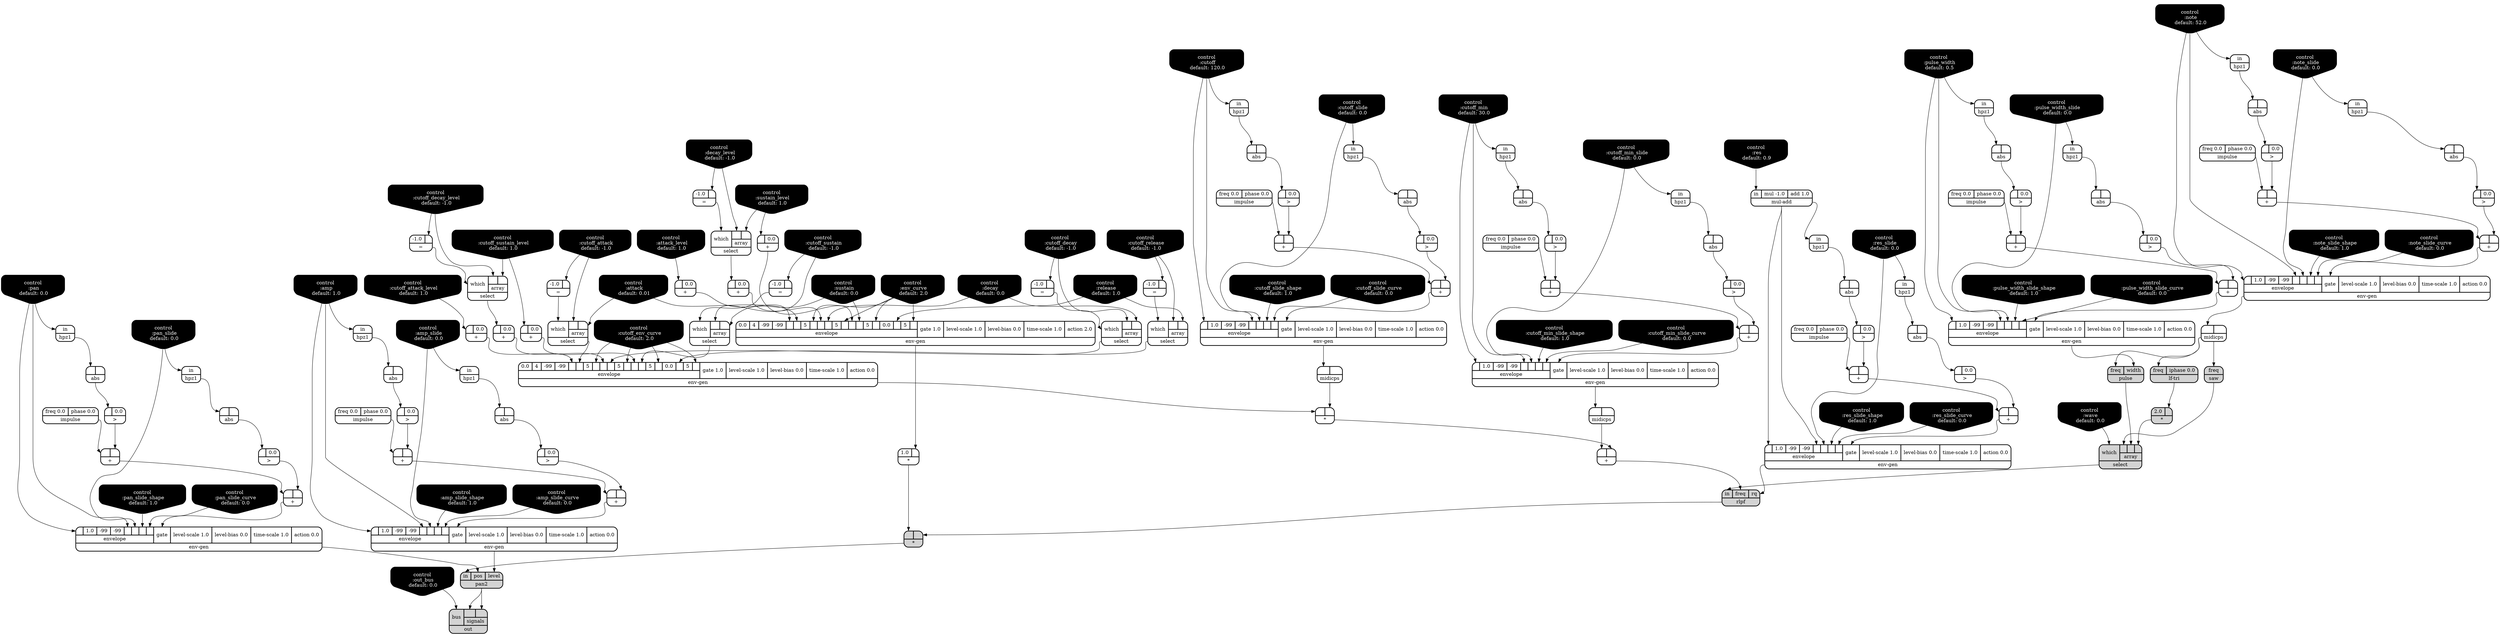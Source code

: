digraph synthdef {
78 [label = "{{ <a> 1.0|<b> } |<__UG_NAME__>* }" style="bold, rounded" shape=record rankdir=LR];
92 [label = "{{ <a> 2.0|<b> } |<__UG_NAME__>* }" style="filled, bold, rounded"  shape=record rankdir=LR];
126 [label = "{{ <a> |<b> } |<__UG_NAME__>* }" style="bold, rounded" shape=record rankdir=LR];
132 [label = "{{ <a> |<b> } |<__UG_NAME__>* }" style="filled, bold, rounded"  shape=record rankdir=LR];
50 [label = "{{ <a> |<b> } |<__UG_NAME__>+ }" style="bold, rounded" shape=record rankdir=LR];
54 [label = "{{ <a> |<b> } |<__UG_NAME__>+ }" style="bold, rounded" shape=record rankdir=LR];
69 [label = "{{ <a> |<b> } |<__UG_NAME__>+ }" style="bold, rounded" shape=record rankdir=LR];
70 [label = "{{ <a> |<b> 0.0} |<__UG_NAME__>+ }" style="bold, rounded" shape=record rankdir=LR];
72 [label = "{{ <a> |<b> 0.0} |<__UG_NAME__>+ }" style="bold, rounded" shape=record rankdir=LR];
75 [label = "{{ <a> |<b> 0.0} |<__UG_NAME__>+ }" style="bold, rounded" shape=record rankdir=LR];
76 [label = "{{ <a> |<b> 0.0} |<__UG_NAME__>+ }" style="bold, rounded" shape=record rankdir=LR];
83 [label = "{{ <a> |<b> } |<__UG_NAME__>+ }" style="bold, rounded" shape=record rankdir=LR];
87 [label = "{{ <a> |<b> } |<__UG_NAME__>+ }" style="bold, rounded" shape=record rankdir=LR];
99 [label = "{{ <a> |<b> } |<__UG_NAME__>+ }" style="bold, rounded" shape=record rankdir=LR];
103 [label = "{{ <a> |<b> } |<__UG_NAME__>+ }" style="bold, rounded" shape=record rankdir=LR];
112 [label = "{{ <a> |<b> 0.0} |<__UG_NAME__>+ }" style="bold, rounded" shape=record rankdir=LR];
114 [label = "{{ <a> |<b> 0.0} |<__UG_NAME__>+ }" style="bold, rounded" shape=record rankdir=LR];
122 [label = "{{ <a> |<b> } |<__UG_NAME__>+ }" style="bold, rounded" shape=record rankdir=LR];
123 [label = "{{ <a> |<b> } |<__UG_NAME__>+ }" style="bold, rounded" shape=record rankdir=LR];
127 [label = "{{ <a> |<b> } |<__UG_NAME__>+ }" style="bold, rounded" shape=record rankdir=LR];
129 [label = "{{ <a> |<b> } |<__UG_NAME__>+ }" style="bold, rounded" shape=record rankdir=LR];
136 [label = "{{ <a> |<b> } |<__UG_NAME__>+ }" style="bold, rounded" shape=record rankdir=LR];
140 [label = "{{ <a> |<b> } |<__UG_NAME__>+ }" style="bold, rounded" shape=record rankdir=LR];
147 [label = "{{ <a> |<b> } |<__UG_NAME__>+ }" style="bold, rounded" shape=record rankdir=LR];
148 [label = "{{ <a> |<b> } |<__UG_NAME__>+ }" style="bold, rounded" shape=record rankdir=LR];
71 [label = "{{ <a> -1.0|<b> } |<__UG_NAME__>= }" style="bold, rounded" shape=record rankdir=LR];
73 [label = "{{ <a> -1.0|<b> } |<__UG_NAME__>= }" style="bold, rounded" shape=record rankdir=LR];
94 [label = "{{ <a> -1.0|<b> } |<__UG_NAME__>= }" style="bold, rounded" shape=record rankdir=LR];
108 [label = "{{ <a> -1.0|<b> } |<__UG_NAME__>= }" style="bold, rounded" shape=record rankdir=LR];
110 [label = "{{ <a> -1.0|<b> } |<__UG_NAME__>= }" style="bold, rounded" shape=record rankdir=LR];
116 [label = "{{ <a> -1.0|<b> } |<__UG_NAME__>= }" style="bold, rounded" shape=record rankdir=LR];
49 [label = "{{ <a> |<b> 0.0} |<__UG_NAME__>\> }" style="bold, rounded" shape=record rankdir=LR];
53 [label = "{{ <a> |<b> 0.0} |<__UG_NAME__>\> }" style="bold, rounded" shape=record rankdir=LR];
59 [label = "{{ <a> |<b> 0.0} |<__UG_NAME__>\> }" style="bold, rounded" shape=record rankdir=LR];
63 [label = "{{ <a> |<b> 0.0} |<__UG_NAME__>\> }" style="bold, rounded" shape=record rankdir=LR];
68 [label = "{{ <a> |<b> 0.0} |<__UG_NAME__>\> }" style="bold, rounded" shape=record rankdir=LR];
82 [label = "{{ <a> |<b> 0.0} |<__UG_NAME__>\> }" style="bold, rounded" shape=record rankdir=LR];
86 [label = "{{ <a> |<b> 0.0} |<__UG_NAME__>\> }" style="bold, rounded" shape=record rankdir=LR];
98 [label = "{{ <a> |<b> 0.0} |<__UG_NAME__>\> }" style="bold, rounded" shape=record rankdir=LR];
102 [label = "{{ <a> |<b> 0.0} |<__UG_NAME__>\> }" style="bold, rounded" shape=record rankdir=LR];
121 [label = "{{ <a> |<b> 0.0} |<__UG_NAME__>\> }" style="bold, rounded" shape=record rankdir=LR];
128 [label = "{{ <a> |<b> 0.0} |<__UG_NAME__>\> }" style="bold, rounded" shape=record rankdir=LR];
139 [label = "{{ <a> |<b> 0.0} |<__UG_NAME__>\> }" style="bold, rounded" shape=record rankdir=LR];
142 [label = "{{ <a> |<b> 0.0} |<__UG_NAME__>\> }" style="bold, rounded" shape=record rankdir=LR];
145 [label = "{{ <a> |<b> 0.0} |<__UG_NAME__>\> }" style="bold, rounded" shape=record rankdir=LR];
47 [label = "{{ <a> |<b> } |<__UG_NAME__>abs }" style="bold, rounded" shape=record rankdir=LR];
52 [label = "{{ <a> |<b> } |<__UG_NAME__>abs }" style="bold, rounded" shape=record rankdir=LR];
58 [label = "{{ <a> |<b> } |<__UG_NAME__>abs }" style="bold, rounded" shape=record rankdir=LR];
61 [label = "{{ <a> |<b> } |<__UG_NAME__>abs }" style="bold, rounded" shape=record rankdir=LR];
62 [label = "{{ <a> |<b> } |<__UG_NAME__>abs }" style="bold, rounded" shape=record rankdir=LR];
67 [label = "{{ <a> |<b> } |<__UG_NAME__>abs }" style="bold, rounded" shape=record rankdir=LR];
81 [label = "{{ <a> |<b> } |<__UG_NAME__>abs }" style="bold, rounded" shape=record rankdir=LR];
85 [label = "{{ <a> |<b> } |<__UG_NAME__>abs }" style="bold, rounded" shape=record rankdir=LR];
97 [label = "{{ <a> |<b> } |<__UG_NAME__>abs }" style="bold, rounded" shape=record rankdir=LR];
101 [label = "{{ <a> |<b> } |<__UG_NAME__>abs }" style="bold, rounded" shape=record rankdir=LR];
120 [label = "{{ <a> |<b> } |<__UG_NAME__>abs }" style="bold, rounded" shape=record rankdir=LR];
138 [label = "{{ <a> |<b> } |<__UG_NAME__>abs }" style="bold, rounded" shape=record rankdir=LR];
141 [label = "{{ <a> |<b> } |<__UG_NAME__>abs }" style="bold, rounded" shape=record rankdir=LR];
144 [label = "{{ <a> |<b> } |<__UG_NAME__>abs }" style="bold, rounded" shape=record rankdir=LR];
0 [label = "control
 :note
 default: 52.0" shape=invhouse style="rounded, filled, bold" fillcolor=black fontcolor=white ]; 
1 [label = "control
 :note_slide
 default: 0.0" shape=invhouse style="rounded, filled, bold" fillcolor=black fontcolor=white ]; 
2 [label = "control
 :note_slide_shape
 default: 1.0" shape=invhouse style="rounded, filled, bold" fillcolor=black fontcolor=white ]; 
3 [label = "control
 :note_slide_curve
 default: 0.0" shape=invhouse style="rounded, filled, bold" fillcolor=black fontcolor=white ]; 
4 [label = "control
 :amp
 default: 1.0" shape=invhouse style="rounded, filled, bold" fillcolor=black fontcolor=white ]; 
5 [label = "control
 :amp_slide
 default: 0.0" shape=invhouse style="rounded, filled, bold" fillcolor=black fontcolor=white ]; 
6 [label = "control
 :amp_slide_shape
 default: 1.0" shape=invhouse style="rounded, filled, bold" fillcolor=black fontcolor=white ]; 
7 [label = "control
 :amp_slide_curve
 default: 0.0" shape=invhouse style="rounded, filled, bold" fillcolor=black fontcolor=white ]; 
8 [label = "control
 :pan
 default: 0.0" shape=invhouse style="rounded, filled, bold" fillcolor=black fontcolor=white ]; 
9 [label = "control
 :pan_slide
 default: 0.0" shape=invhouse style="rounded, filled, bold" fillcolor=black fontcolor=white ]; 
10 [label = "control
 :pan_slide_shape
 default: 1.0" shape=invhouse style="rounded, filled, bold" fillcolor=black fontcolor=white ]; 
11 [label = "control
 :pan_slide_curve
 default: 0.0" shape=invhouse style="rounded, filled, bold" fillcolor=black fontcolor=white ]; 
12 [label = "control
 :attack
 default: 0.01" shape=invhouse style="rounded, filled, bold" fillcolor=black fontcolor=white ]; 
13 [label = "control
 :sustain
 default: 0.0" shape=invhouse style="rounded, filled, bold" fillcolor=black fontcolor=white ]; 
14 [label = "control
 :decay
 default: 0.0" shape=invhouse style="rounded, filled, bold" fillcolor=black fontcolor=white ]; 
15 [label = "control
 :release
 default: 1.0" shape=invhouse style="rounded, filled, bold" fillcolor=black fontcolor=white ]; 
16 [label = "control
 :attack_level
 default: 1.0" shape=invhouse style="rounded, filled, bold" fillcolor=black fontcolor=white ]; 
17 [label = "control
 :decay_level
 default: -1.0" shape=invhouse style="rounded, filled, bold" fillcolor=black fontcolor=white ]; 
18 [label = "control
 :sustain_level
 default: 1.0" shape=invhouse style="rounded, filled, bold" fillcolor=black fontcolor=white ]; 
19 [label = "control
 :env_curve
 default: 2.0" shape=invhouse style="rounded, filled, bold" fillcolor=black fontcolor=white ]; 
20 [label = "control
 :cutoff
 default: 120.0" shape=invhouse style="rounded, filled, bold" fillcolor=black fontcolor=white ]; 
21 [label = "control
 :cutoff_slide
 default: 0.0" shape=invhouse style="rounded, filled, bold" fillcolor=black fontcolor=white ]; 
22 [label = "control
 :cutoff_slide_shape
 default: 1.0" shape=invhouse style="rounded, filled, bold" fillcolor=black fontcolor=white ]; 
23 [label = "control
 :cutoff_slide_curve
 default: 0.0" shape=invhouse style="rounded, filled, bold" fillcolor=black fontcolor=white ]; 
24 [label = "control
 :cutoff_attack
 default: -1.0" shape=invhouse style="rounded, filled, bold" fillcolor=black fontcolor=white ]; 
25 [label = "control
 :cutoff_sustain
 default: -1.0" shape=invhouse style="rounded, filled, bold" fillcolor=black fontcolor=white ]; 
26 [label = "control
 :cutoff_decay
 default: -1.0" shape=invhouse style="rounded, filled, bold" fillcolor=black fontcolor=white ]; 
27 [label = "control
 :cutoff_release
 default: -1.0" shape=invhouse style="rounded, filled, bold" fillcolor=black fontcolor=white ]; 
28 [label = "control
 :cutoff_min
 default: 30.0" shape=invhouse style="rounded, filled, bold" fillcolor=black fontcolor=white ]; 
29 [label = "control
 :cutoff_min_slide
 default: 0.0" shape=invhouse style="rounded, filled, bold" fillcolor=black fontcolor=white ]; 
30 [label = "control
 :cutoff_min_slide_shape
 default: 1.0" shape=invhouse style="rounded, filled, bold" fillcolor=black fontcolor=white ]; 
31 [label = "control
 :cutoff_min_slide_curve
 default: 0.0" shape=invhouse style="rounded, filled, bold" fillcolor=black fontcolor=white ]; 
32 [label = "control
 :cutoff_attack_level
 default: 1.0" shape=invhouse style="rounded, filled, bold" fillcolor=black fontcolor=white ]; 
33 [label = "control
 :cutoff_decay_level
 default: -1.0" shape=invhouse style="rounded, filled, bold" fillcolor=black fontcolor=white ]; 
34 [label = "control
 :cutoff_sustain_level
 default: 1.0" shape=invhouse style="rounded, filled, bold" fillcolor=black fontcolor=white ]; 
35 [label = "control
 :cutoff_env_curve
 default: 2.0" shape=invhouse style="rounded, filled, bold" fillcolor=black fontcolor=white ]; 
36 [label = "control
 :res
 default: 0.9" shape=invhouse style="rounded, filled, bold" fillcolor=black fontcolor=white ]; 
37 [label = "control
 :res_slide
 default: 0.0" shape=invhouse style="rounded, filled, bold" fillcolor=black fontcolor=white ]; 
38 [label = "control
 :res_slide_shape
 default: 1.0" shape=invhouse style="rounded, filled, bold" fillcolor=black fontcolor=white ]; 
39 [label = "control
 :res_slide_curve
 default: 0.0" shape=invhouse style="rounded, filled, bold" fillcolor=black fontcolor=white ]; 
40 [label = "control
 :wave
 default: 0.0" shape=invhouse style="rounded, filled, bold" fillcolor=black fontcolor=white ]; 
41 [label = "control
 :pulse_width
 default: 0.5" shape=invhouse style="rounded, filled, bold" fillcolor=black fontcolor=white ]; 
42 [label = "control
 :pulse_width_slide
 default: 0.0" shape=invhouse style="rounded, filled, bold" fillcolor=black fontcolor=white ]; 
43 [label = "control
 :pulse_width_slide_shape
 default: 1.0" shape=invhouse style="rounded, filled, bold" fillcolor=black fontcolor=white ]; 
44 [label = "control
 :pulse_width_slide_curve
 default: 0.0" shape=invhouse style="rounded, filled, bold" fillcolor=black fontcolor=white ]; 
45 [label = "control
 :out_bus
 default: 0.0" shape=invhouse style="rounded, filled, bold" fillcolor=black fontcolor=white ]; 
77 [label = "{{ {{0.0|4|-99|-99|<envelope___binary____op____u____gen___4>|<envelope___control___5>|5|<envelope___control___7>|<envelope___binary____op____u____gen___8>|<envelope___control___9>|5|<envelope___control___11>|<envelope___binary____op____u____gen___12>|<envelope___control___13>|5|<envelope___control___15>|0.0|<envelope___control___17>|5|<envelope___control___19>}|envelope}|<gate> gate 1.0|<level____scale> level-scale 1.0|<level____bias> level-bias 0.0|<time____scale> time-scale 1.0|<action> action 2.0} |<__UG_NAME__>env-gen }" style="bold, rounded" shape=record rankdir=LR];
88 [label = "{{ {{<envelope___control___0>|1.0|-99|-99|<envelope___control___4>|<envelope___control___5>|<envelope___control___6>|<envelope___control___7>}|envelope}|<gate> gate|<level____scale> level-scale 1.0|<level____bias> level-bias 0.0|<time____scale> time-scale 1.0|<action> action 0.0} |<__UG_NAME__>env-gen }" style="bold, rounded" shape=record rankdir=LR];
89 [label = "{{ {{<envelope___control___0>|1.0|-99|-99|<envelope___control___4>|<envelope___control___5>|<envelope___control___6>|<envelope___control___7>}|envelope}|<gate> gate|<level____scale> level-scale 1.0|<level____bias> level-bias 0.0|<time____scale> time-scale 1.0|<action> action 0.0} |<__UG_NAME__>env-gen }" style="bold, rounded" shape=record rankdir=LR];
104 [label = "{{ {{<envelope___control___0>|1.0|-99|-99|<envelope___control___4>|<envelope___control___5>|<envelope___control___6>|<envelope___control___7>}|envelope}|<gate> gate|<level____scale> level-scale 1.0|<level____bias> level-bias 0.0|<time____scale> time-scale 1.0|<action> action 0.0} |<__UG_NAME__>env-gen }" style="bold, rounded" shape=record rankdir=LR];
118 [label = "{{ {{0.0|4|-99|-99|<envelope___binary____op____u____gen___4>|<envelope___select___5>|5|<envelope___control___7>|<envelope___binary____op____u____gen___8>|<envelope___select___9>|5|<envelope___control___11>|<envelope___binary____op____u____gen___12>|<envelope___select___13>|5|<envelope___control___15>|0.0|<envelope___select___17>|5|<envelope___control___19>}|envelope}|<gate> gate 1.0|<level____scale> level-scale 1.0|<level____bias> level-bias 0.0|<time____scale> time-scale 1.0|<action> action 0.0} |<__UG_NAME__>env-gen }" style="bold, rounded" shape=record rankdir=LR];
124 [label = "{{ {{<envelope___control___0>|1.0|-99|-99|<envelope___control___4>|<envelope___control___5>|<envelope___control___6>|<envelope___control___7>}|envelope}|<gate> gate|<level____scale> level-scale 1.0|<level____bias> level-bias 0.0|<time____scale> time-scale 1.0|<action> action 0.0} |<__UG_NAME__>env-gen }" style="bold, rounded" shape=record rankdir=LR];
130 [label = "{{ {{<envelope___mul____add___0>|1.0|-99|-99|<envelope___mul____add___4>|<envelope___control___5>|<envelope___control___6>|<envelope___control___7>}|envelope}|<gate> gate|<level____scale> level-scale 1.0|<level____bias> level-bias 0.0|<time____scale> time-scale 1.0|<action> action 0.0} |<__UG_NAME__>env-gen }" style="bold, rounded" shape=record rankdir=LR];
146 [label = "{{ {{<envelope___control___0>|1.0|-99|-99|<envelope___control___4>|<envelope___control___5>|<envelope___control___6>|<envelope___control___7>}|envelope}|<gate> gate|<level____scale> level-scale 1.0|<level____bias> level-bias 0.0|<time____scale> time-scale 1.0|<action> action 0.0} |<__UG_NAME__>env-gen }" style="bold, rounded" shape=record rankdir=LR];
149 [label = "{{ {{<envelope___control___0>|1.0|-99|-99|<envelope___control___4>|<envelope___control___5>|<envelope___control___6>|<envelope___control___7>}|envelope}|<gate> gate|<level____scale> level-scale 1.0|<level____bias> level-bias 0.0|<time____scale> time-scale 1.0|<action> action 0.0} |<__UG_NAME__>env-gen }" style="bold, rounded" shape=record rankdir=LR];
46 [label = "{{ <in> in} |<__UG_NAME__>hpz1 }" style="bold, rounded" shape=record rankdir=LR];
51 [label = "{{ <in> in} |<__UG_NAME__>hpz1 }" style="bold, rounded" shape=record rankdir=LR];
55 [label = "{{ <in> in} |<__UG_NAME__>hpz1 }" style="bold, rounded" shape=record rankdir=LR];
56 [label = "{{ <in> in} |<__UG_NAME__>hpz1 }" style="bold, rounded" shape=record rankdir=LR];
57 [label = "{{ <in> in} |<__UG_NAME__>hpz1 }" style="bold, rounded" shape=record rankdir=LR];
60 [label = "{{ <in> in} |<__UG_NAME__>hpz1 }" style="bold, rounded" shape=record rankdir=LR];
66 [label = "{{ <in> in} |<__UG_NAME__>hpz1 }" style="bold, rounded" shape=record rankdir=LR];
80 [label = "{{ <in> in} |<__UG_NAME__>hpz1 }" style="bold, rounded" shape=record rankdir=LR];
84 [label = "{{ <in> in} |<__UG_NAME__>hpz1 }" style="bold, rounded" shape=record rankdir=LR];
93 [label = "{{ <in> in} |<__UG_NAME__>hpz1 }" style="bold, rounded" shape=record rankdir=LR];
100 [label = "{{ <in> in} |<__UG_NAME__>hpz1 }" style="bold, rounded" shape=record rankdir=LR];
134 [label = "{{ <in> in} |<__UG_NAME__>hpz1 }" style="bold, rounded" shape=record rankdir=LR];
137 [label = "{{ <in> in} |<__UG_NAME__>hpz1 }" style="bold, rounded" shape=record rankdir=LR];
143 [label = "{{ <in> in} |<__UG_NAME__>hpz1 }" style="bold, rounded" shape=record rankdir=LR];
48 [label = "{{ <freq> freq 0.0|<phase> phase 0.0} |<__UG_NAME__>impulse }" style="bold, rounded" shape=record rankdir=LR];
64 [label = "{{ <freq> freq 0.0|<phase> phase 0.0} |<__UG_NAME__>impulse }" style="bold, rounded" shape=record rankdir=LR];
79 [label = "{{ <freq> freq 0.0|<phase> phase 0.0} |<__UG_NAME__>impulse }" style="bold, rounded" shape=record rankdir=LR];
96 [label = "{{ <freq> freq 0.0|<phase> phase 0.0} |<__UG_NAME__>impulse }" style="bold, rounded" shape=record rankdir=LR];
119 [label = "{{ <freq> freq 0.0|<phase> phase 0.0} |<__UG_NAME__>impulse }" style="bold, rounded" shape=record rankdir=LR];
133 [label = "{{ <freq> freq 0.0|<phase> phase 0.0} |<__UG_NAME__>impulse }" style="bold, rounded" shape=record rankdir=LR];
135 [label = "{{ <freq> freq 0.0|<phase> phase 0.0} |<__UG_NAME__>impulse }" style="bold, rounded" shape=record rankdir=LR];
91 [label = "{{ <freq> freq|<iphase> iphase 0.0} |<__UG_NAME__>lf-tri }" style="filled, bold, rounded"  shape=record rankdir=LR];
90 [label = "{{ <a> |<b> } |<__UG_NAME__>midicps }" style="bold, rounded" shape=record rankdir=LR];
107 [label = "{{ <a> |<b> } |<__UG_NAME__>midicps }" style="bold, rounded" shape=record rankdir=LR];
125 [label = "{{ <a> |<b> } |<__UG_NAME__>midicps }" style="bold, rounded" shape=record rankdir=LR];
65 [label = "{{ <in> in|<mul> mul -1.0|<add> add 1.0} |<__UG_NAME__>mul-add }" style="bold, rounded" shape=record rankdir=LR];
151 [label = "{{ <bus> bus|{{<signals___pan2___0>|<signals___pan2___1>}|signals}} |<__UG_NAME__>out }" style="filled, bold, rounded"  shape=record rankdir=LR];
150 [label = "{{ <in> in|<pos> pos|<level> level} |<__UG_NAME__>pan2 }" style="filled, bold, rounded"  shape=record rankdir=LR];
105 [label = "{{ <freq> freq|<width> width} |<__UG_NAME__>pulse }" style="filled, bold, rounded"  shape=record rankdir=LR];
131 [label = "{{ <in> in|<freq> freq|<rq> rq} |<__UG_NAME__>rlpf }" style="filled, bold, rounded"  shape=record rankdir=LR];
95 [label = "{{ <freq> freq} |<__UG_NAME__>saw }" style="filled, bold, rounded"  shape=record rankdir=LR];
74 [label = "{{ <which> which|{{<array___control___0>|<array___control___1>}|array}} |<__UG_NAME__>select }" style="bold, rounded" shape=record rankdir=LR];
106 [label = "{{ <which> which|{{<array___saw___0>|<array___pulse___1>|<array___binary____op____u____gen___2>}|array}} |<__UG_NAME__>select }" style="filled, bold, rounded"  shape=record rankdir=LR];
109 [label = "{{ <which> which|{{<array___control___0>|<array___control___1>}|array}} |<__UG_NAME__>select }" style="bold, rounded" shape=record rankdir=LR];
111 [label = "{{ <which> which|{{<array___control___0>|<array___control___1>}|array}} |<__UG_NAME__>select }" style="bold, rounded" shape=record rankdir=LR];
113 [label = "{{ <which> which|{{<array___control___0>|<array___control___1>}|array}} |<__UG_NAME__>select }" style="bold, rounded" shape=record rankdir=LR];
115 [label = "{{ <which> which|{{<array___control___0>|<array___control___1>}|array}} |<__UG_NAME__>select }" style="bold, rounded" shape=record rankdir=LR];
117 [label = "{{ <which> which|{{<array___control___0>|<array___control___1>}|array}} |<__UG_NAME__>select }" style="bold, rounded" shape=record rankdir=LR];

77:__UG_NAME__ -> 78:b ;
91:__UG_NAME__ -> 92:b ;
125:__UG_NAME__ -> 126:b ;
118:__UG_NAME__ -> 126:a ;
131:__UG_NAME__ -> 132:b ;
78:__UG_NAME__ -> 132:a ;
49:__UG_NAME__ -> 50:b ;
48:__UG_NAME__ -> 50:a ;
53:__UG_NAME__ -> 54:b ;
50:__UG_NAME__ -> 54:a ;
68:__UG_NAME__ -> 69:b ;
64:__UG_NAME__ -> 69:a ;
32:__UG_NAME__ -> 70:a ;
16:__UG_NAME__ -> 72:a ;
74:__UG_NAME__ -> 75:a ;
18:__UG_NAME__ -> 76:a ;
82:__UG_NAME__ -> 83:b ;
79:__UG_NAME__ -> 83:a ;
86:__UG_NAME__ -> 87:b ;
83:__UG_NAME__ -> 87:a ;
98:__UG_NAME__ -> 99:b ;
96:__UG_NAME__ -> 99:a ;
102:__UG_NAME__ -> 103:b ;
99:__UG_NAME__ -> 103:a ;
111:__UG_NAME__ -> 112:a ;
34:__UG_NAME__ -> 114:a ;
121:__UG_NAME__ -> 122:b ;
119:__UG_NAME__ -> 122:a ;
59:__UG_NAME__ -> 123:b ;
122:__UG_NAME__ -> 123:a ;
126:__UG_NAME__ -> 127:b ;
107:__UG_NAME__ -> 127:a ;
128:__UG_NAME__ -> 129:b ;
69:__UG_NAME__ -> 129:a ;
63:__UG_NAME__ -> 136:b ;
135:__UG_NAME__ -> 136:a ;
139:__UG_NAME__ -> 140:b ;
136:__UG_NAME__ -> 140:a ;
145:__UG_NAME__ -> 147:b ;
133:__UG_NAME__ -> 147:a ;
142:__UG_NAME__ -> 148:b ;
147:__UG_NAME__ -> 148:a ;
25:__UG_NAME__ -> 71:b ;
17:__UG_NAME__ -> 73:b ;
26:__UG_NAME__ -> 94:b ;
24:__UG_NAME__ -> 108:b ;
33:__UG_NAME__ -> 110:b ;
27:__UG_NAME__ -> 116:b ;
47:__UG_NAME__ -> 49:a ;
52:__UG_NAME__ -> 53:a ;
58:__UG_NAME__ -> 59:a ;
62:__UG_NAME__ -> 63:a ;
67:__UG_NAME__ -> 68:a ;
81:__UG_NAME__ -> 82:a ;
85:__UG_NAME__ -> 86:a ;
97:__UG_NAME__ -> 98:a ;
101:__UG_NAME__ -> 102:a ;
120:__UG_NAME__ -> 121:a ;
61:__UG_NAME__ -> 128:a ;
138:__UG_NAME__ -> 139:a ;
141:__UG_NAME__ -> 142:a ;
144:__UG_NAME__ -> 145:a ;
46:__UG_NAME__ -> 47:a ;
51:__UG_NAME__ -> 52:a ;
57:__UG_NAME__ -> 58:a ;
60:__UG_NAME__ -> 61:a ;
55:__UG_NAME__ -> 62:a ;
66:__UG_NAME__ -> 67:a ;
80:__UG_NAME__ -> 81:a ;
84:__UG_NAME__ -> 85:a ;
56:__UG_NAME__ -> 97:a ;
100:__UG_NAME__ -> 101:a ;
93:__UG_NAME__ -> 120:a ;
137:__UG_NAME__ -> 138:a ;
134:__UG_NAME__ -> 141:a ;
143:__UG_NAME__ -> 144:a ;
72:__UG_NAME__ -> 77:envelope___binary____op____u____gen___4 ;
12:__UG_NAME__ -> 77:envelope___control___5 ;
19:__UG_NAME__ -> 77:envelope___control___7 ;
75:__UG_NAME__ -> 77:envelope___binary____op____u____gen___8 ;
14:__UG_NAME__ -> 77:envelope___control___9 ;
19:__UG_NAME__ -> 77:envelope___control___11 ;
76:__UG_NAME__ -> 77:envelope___binary____op____u____gen___12 ;
13:__UG_NAME__ -> 77:envelope___control___13 ;
19:__UG_NAME__ -> 77:envelope___control___15 ;
15:__UG_NAME__ -> 77:envelope___control___17 ;
19:__UG_NAME__ -> 77:envelope___control___19 ;
87:__UG_NAME__ -> 88:gate ;
28:__UG_NAME__ -> 88:envelope___control___0 ;
28:__UG_NAME__ -> 88:envelope___control___4 ;
29:__UG_NAME__ -> 88:envelope___control___5 ;
30:__UG_NAME__ -> 88:envelope___control___6 ;
31:__UG_NAME__ -> 88:envelope___control___7 ;
54:__UG_NAME__ -> 89:gate ;
0:__UG_NAME__ -> 89:envelope___control___0 ;
0:__UG_NAME__ -> 89:envelope___control___4 ;
1:__UG_NAME__ -> 89:envelope___control___5 ;
2:__UG_NAME__ -> 89:envelope___control___6 ;
3:__UG_NAME__ -> 89:envelope___control___7 ;
103:__UG_NAME__ -> 104:gate ;
41:__UG_NAME__ -> 104:envelope___control___0 ;
41:__UG_NAME__ -> 104:envelope___control___4 ;
42:__UG_NAME__ -> 104:envelope___control___5 ;
43:__UG_NAME__ -> 104:envelope___control___6 ;
44:__UG_NAME__ -> 104:envelope___control___7 ;
70:__UG_NAME__ -> 118:envelope___binary____op____u____gen___4 ;
109:__UG_NAME__ -> 118:envelope___select___5 ;
35:__UG_NAME__ -> 118:envelope___control___7 ;
112:__UG_NAME__ -> 118:envelope___binary____op____u____gen___8 ;
113:__UG_NAME__ -> 118:envelope___select___9 ;
35:__UG_NAME__ -> 118:envelope___control___11 ;
114:__UG_NAME__ -> 118:envelope___binary____op____u____gen___12 ;
115:__UG_NAME__ -> 118:envelope___select___13 ;
35:__UG_NAME__ -> 118:envelope___control___15 ;
117:__UG_NAME__ -> 118:envelope___select___17 ;
35:__UG_NAME__ -> 118:envelope___control___19 ;
123:__UG_NAME__ -> 124:gate ;
20:__UG_NAME__ -> 124:envelope___control___0 ;
20:__UG_NAME__ -> 124:envelope___control___4 ;
21:__UG_NAME__ -> 124:envelope___control___5 ;
22:__UG_NAME__ -> 124:envelope___control___6 ;
23:__UG_NAME__ -> 124:envelope___control___7 ;
129:__UG_NAME__ -> 130:gate ;
65:__UG_NAME__ -> 130:envelope___mul____add___0 ;
65:__UG_NAME__ -> 130:envelope___mul____add___4 ;
37:__UG_NAME__ -> 130:envelope___control___5 ;
38:__UG_NAME__ -> 130:envelope___control___6 ;
39:__UG_NAME__ -> 130:envelope___control___7 ;
140:__UG_NAME__ -> 146:gate ;
8:__UG_NAME__ -> 146:envelope___control___0 ;
8:__UG_NAME__ -> 146:envelope___control___4 ;
9:__UG_NAME__ -> 146:envelope___control___5 ;
10:__UG_NAME__ -> 146:envelope___control___6 ;
11:__UG_NAME__ -> 146:envelope___control___7 ;
148:__UG_NAME__ -> 149:gate ;
4:__UG_NAME__ -> 149:envelope___control___0 ;
4:__UG_NAME__ -> 149:envelope___control___4 ;
5:__UG_NAME__ -> 149:envelope___control___5 ;
6:__UG_NAME__ -> 149:envelope___control___6 ;
7:__UG_NAME__ -> 149:envelope___control___7 ;
0:__UG_NAME__ -> 46:in ;
1:__UG_NAME__ -> 51:in ;
8:__UG_NAME__ -> 55:in ;
41:__UG_NAME__ -> 56:in ;
21:__UG_NAME__ -> 57:in ;
37:__UG_NAME__ -> 60:in ;
65:__UG_NAME__ -> 66:in ;
28:__UG_NAME__ -> 80:in ;
29:__UG_NAME__ -> 84:in ;
20:__UG_NAME__ -> 93:in ;
42:__UG_NAME__ -> 100:in ;
5:__UG_NAME__ -> 134:in ;
9:__UG_NAME__ -> 137:in ;
4:__UG_NAME__ -> 143:in ;
90:__UG_NAME__ -> 91:freq ;
89:__UG_NAME__ -> 90:a ;
88:__UG_NAME__ -> 107:a ;
124:__UG_NAME__ -> 125:a ;
36:__UG_NAME__ -> 65:in ;
150:__UG_NAME__ -> 151:signals___pan2___0 ;
150:__UG_NAME__ -> 151:signals___pan2___1 ;
45:__UG_NAME__ -> 151:bus ;
149:__UG_NAME__ -> 150:level ;
146:__UG_NAME__ -> 150:pos ;
132:__UG_NAME__ -> 150:in ;
104:__UG_NAME__ -> 105:width ;
90:__UG_NAME__ -> 105:freq ;
130:__UG_NAME__ -> 131:rq ;
127:__UG_NAME__ -> 131:freq ;
106:__UG_NAME__ -> 131:in ;
90:__UG_NAME__ -> 95:freq ;
17:__UG_NAME__ -> 74:array___control___0 ;
18:__UG_NAME__ -> 74:array___control___1 ;
73:__UG_NAME__ -> 74:which ;
95:__UG_NAME__ -> 106:array___saw___0 ;
105:__UG_NAME__ -> 106:array___pulse___1 ;
92:__UG_NAME__ -> 106:array___binary____op____u____gen___2 ;
40:__UG_NAME__ -> 106:which ;
24:__UG_NAME__ -> 109:array___control___0 ;
12:__UG_NAME__ -> 109:array___control___1 ;
108:__UG_NAME__ -> 109:which ;
33:__UG_NAME__ -> 111:array___control___0 ;
34:__UG_NAME__ -> 111:array___control___1 ;
110:__UG_NAME__ -> 111:which ;
26:__UG_NAME__ -> 113:array___control___0 ;
14:__UG_NAME__ -> 113:array___control___1 ;
94:__UG_NAME__ -> 113:which ;
25:__UG_NAME__ -> 115:array___control___0 ;
13:__UG_NAME__ -> 115:array___control___1 ;
71:__UG_NAME__ -> 115:which ;
27:__UG_NAME__ -> 117:array___control___0 ;
15:__UG_NAME__ -> 117:array___control___1 ;
116:__UG_NAME__ -> 117:which ;

}